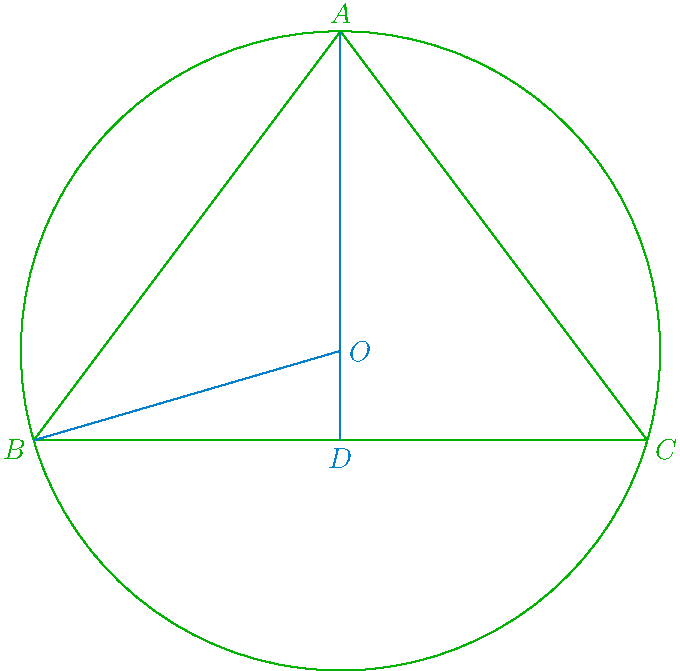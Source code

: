 settings.outformat = "png";
defaultpen(fontsize(14pt));
import geometry;

size(12cm);

pair a = (0, 2);
pair b = (-1.5, 0);
pair c = (1.5, 0);

show(triangle(a,b,c), La="", Lb="", Lc="", 0.7*green);
line ad = perpendicular(a, line(b, c));
draw(a -- intersectionpoint(ad, line(b,c)), 0.5*green+0.8*blue);
draw(circle(triangle(a,b,c)), 0.7*green);
pair o = circumcenter(triangle(a,b,c));
label("$O$", o, align=E, 0.5*green+0.8*blue);
draw(b -- o, 0.5*green+0.8*blue);
label("$D$", intersectionpoint(ad, line(b,c)), align=S, 0.5*green+0.8*blue);

